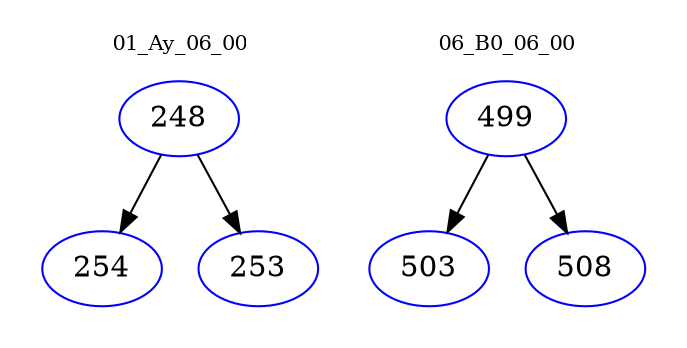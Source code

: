 digraph{
subgraph cluster_0 {
color = white
label = "01_Ay_06_00";
fontsize=10;
T0_248 [label="248", color="blue"]
T0_248 -> T0_254 [color="black"]
T0_254 [label="254", color="blue"]
T0_248 -> T0_253 [color="black"]
T0_253 [label="253", color="blue"]
}
subgraph cluster_1 {
color = white
label = "06_B0_06_00";
fontsize=10;
T1_499 [label="499", color="blue"]
T1_499 -> T1_503 [color="black"]
T1_503 [label="503", color="blue"]
T1_499 -> T1_508 [color="black"]
T1_508 [label="508", color="blue"]
}
}
